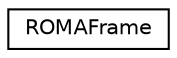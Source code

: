 digraph "Graphical Class Hierarchy"
{
  edge [fontname="Helvetica",fontsize="10",labelfontname="Helvetica",labelfontsize="10"];
  node [fontname="Helvetica",fontsize="10",shape=record];
  rankdir="LR";
  Node0 [label="ROMAFrame",height=0.2,width=0.4,color="black", fillcolor="white", style="filled",URL="$d6/d5e/class_r_o_m_a_frame.html",tooltip="Sets and checks options for dua-routing. "];
}
